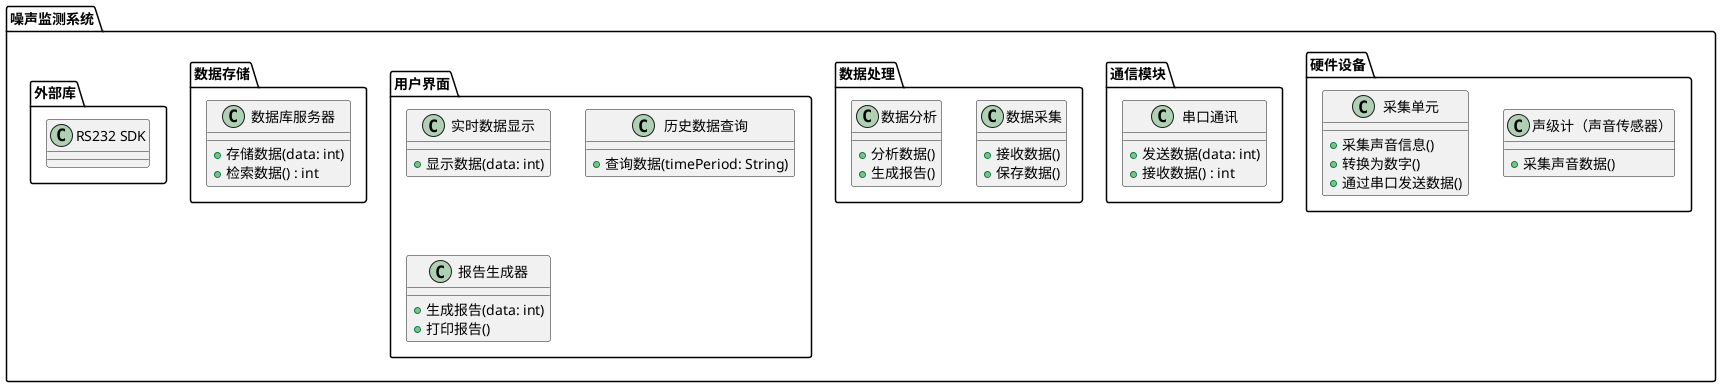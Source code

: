 @startuml

package "噪声监测系统" {
    package "硬件设备" {
        class "声级计（声音传感器）" as Sensor {
            +采集声音数据()
        }
        class "采集单元" as Collector {
            +采集声音信息()
            +转换为数字()
            +通过串口发送数据()
        }
    }

    package "通信模块" {
        class "串口通讯" as SerialComm {
            +发送数据(data: int)
            +接收数据() : int
        }
    }

    package "数据处理" {
        class "数据采集" as DataCollection {
            +接收数据()
            +保存数据()
        }
        class "数据分析" as DataAnalysis {
            +分析数据()
            +生成报告()
        }
    }

    package "用户界面" {
        class "实时数据显示" as RealTimeDisplay {
            +显示数据(data: int)
        }
        class "历史数据查询" as HistoricalQuery {
            +查询数据(timePeriod: String)
        }
        class "报告生成器" as ReportGenerator {
            +生成报告(data: int)
            +打印报告()
        }
    }

    package "数据存储" {
        class "数据库服务器" as Database {
            +存储数据(data: int)
            +检索数据() : int
        }
    }

    package "外部库" {
        class "RS232 SDK" as RS232SDK
    }
}

@enduml